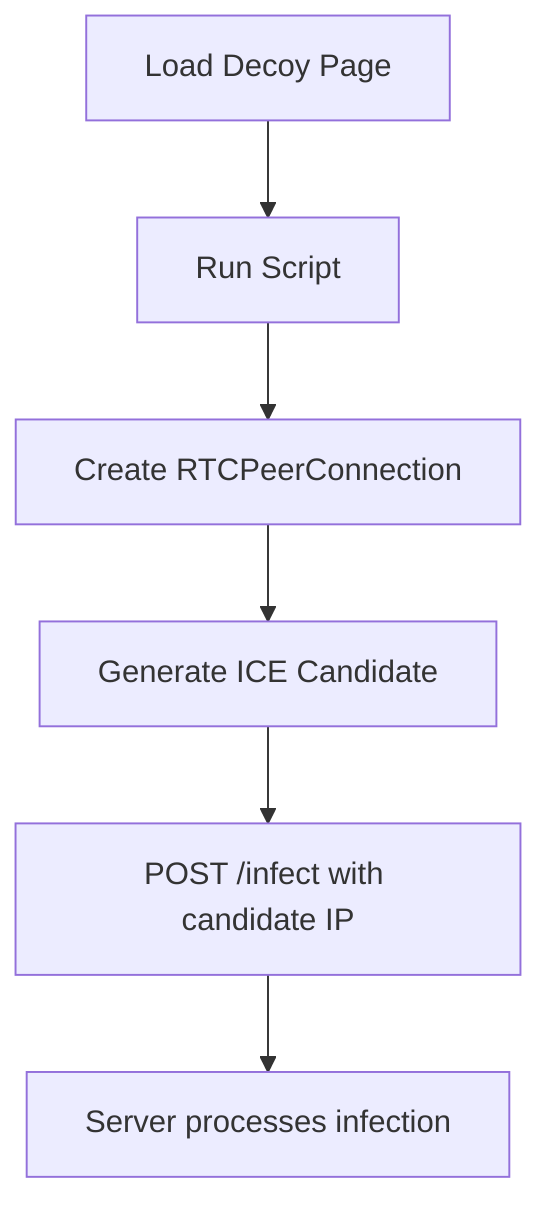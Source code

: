graph TD
  A[Load Decoy Page] --> B[Run Script]
  B --> C[Create RTCPeerConnection]
  C --> D[Generate ICE Candidate]
  D --> E[POST /infect with candidate IP]
  E --> F[Server processes infection]